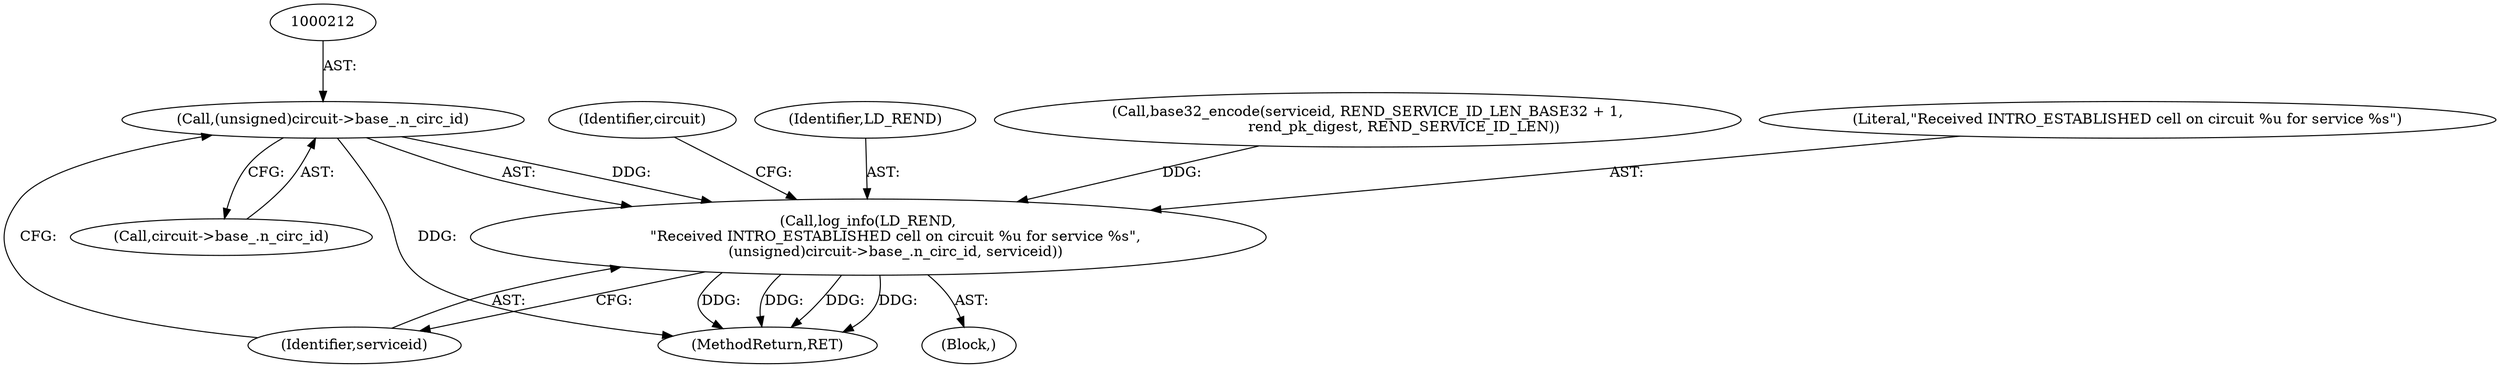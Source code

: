digraph "0_tor_09ea89764a4d3a907808ed7d4fe42abfe64bd486@pointer" {
"1000211" [label="(Call,(unsigned)circuit->base_.n_circ_id)"];
"1000208" [label="(Call,log_info(LD_REND,\n            \"Received INTRO_ESTABLISHED cell on circuit %u for service %s\",\n            (unsigned)circuit->base_.n_circ_id, serviceid))"];
"1000208" [label="(Call,log_info(LD_REND,\n            \"Received INTRO_ESTABLISHED cell on circuit %u for service %s\",\n            (unsigned)circuit->base_.n_circ_id, serviceid))"];
"1000201" [label="(Call,base32_encode(serviceid, REND_SERVICE_ID_LEN_BASE32 + 1,\n                rend_pk_digest, REND_SERVICE_ID_LEN))"];
"1000218" [label="(Identifier,serviceid)"];
"1000108" [label="(Block,)"];
"1000210" [label="(Literal,\"Received INTRO_ESTABLISHED cell on circuit %u for service %s\")"];
"1000220" [label="(Identifier,circuit)"];
"1000211" [label="(Call,(unsigned)circuit->base_.n_circ_id)"];
"1000213" [label="(Call,circuit->base_.n_circ_id)"];
"1000209" [label="(Identifier,LD_REND)"];
"1000231" [label="(MethodReturn,RET)"];
"1000211" -> "1000208"  [label="AST: "];
"1000211" -> "1000213"  [label="CFG: "];
"1000212" -> "1000211"  [label="AST: "];
"1000213" -> "1000211"  [label="AST: "];
"1000218" -> "1000211"  [label="CFG: "];
"1000211" -> "1000231"  [label="DDG: "];
"1000211" -> "1000208"  [label="DDG: "];
"1000208" -> "1000108"  [label="AST: "];
"1000208" -> "1000218"  [label="CFG: "];
"1000209" -> "1000208"  [label="AST: "];
"1000210" -> "1000208"  [label="AST: "];
"1000218" -> "1000208"  [label="AST: "];
"1000220" -> "1000208"  [label="CFG: "];
"1000208" -> "1000231"  [label="DDG: "];
"1000208" -> "1000231"  [label="DDG: "];
"1000208" -> "1000231"  [label="DDG: "];
"1000208" -> "1000231"  [label="DDG: "];
"1000201" -> "1000208"  [label="DDG: "];
}
